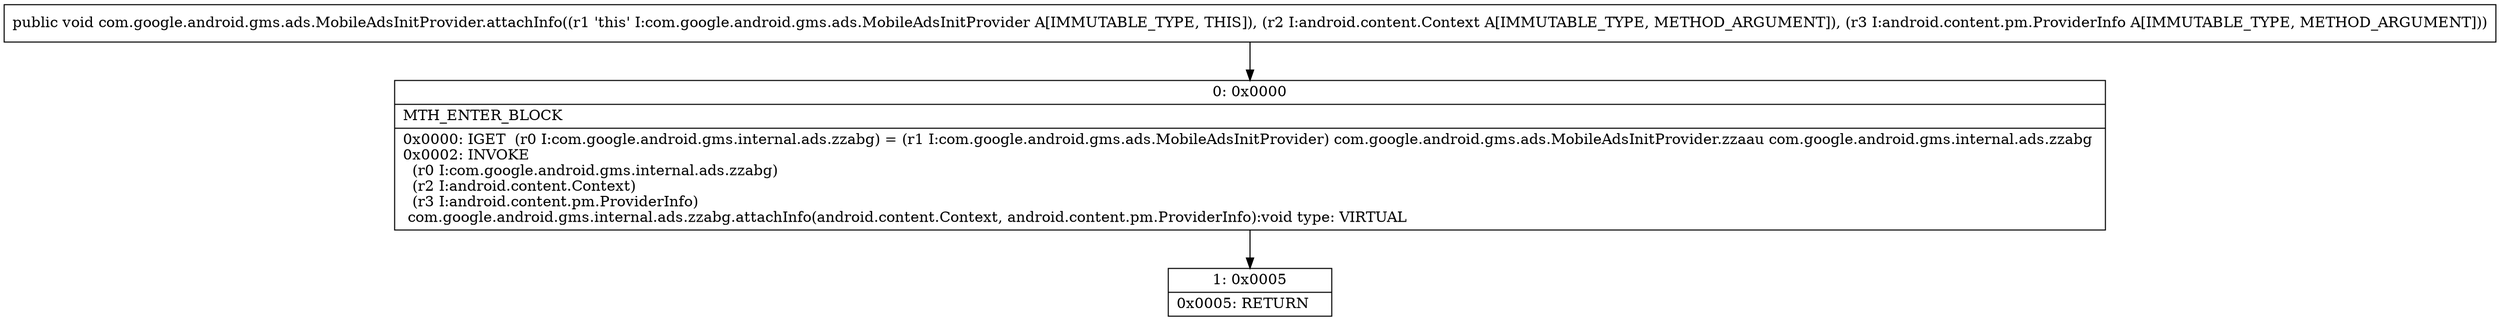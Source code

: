 digraph "CFG forcom.google.android.gms.ads.MobileAdsInitProvider.attachInfo(Landroid\/content\/Context;Landroid\/content\/pm\/ProviderInfo;)V" {
Node_0 [shape=record,label="{0\:\ 0x0000|MTH_ENTER_BLOCK\l|0x0000: IGET  (r0 I:com.google.android.gms.internal.ads.zzabg) = (r1 I:com.google.android.gms.ads.MobileAdsInitProvider) com.google.android.gms.ads.MobileAdsInitProvider.zzaau com.google.android.gms.internal.ads.zzabg \l0x0002: INVOKE  \l  (r0 I:com.google.android.gms.internal.ads.zzabg)\l  (r2 I:android.content.Context)\l  (r3 I:android.content.pm.ProviderInfo)\l com.google.android.gms.internal.ads.zzabg.attachInfo(android.content.Context, android.content.pm.ProviderInfo):void type: VIRTUAL \l}"];
Node_1 [shape=record,label="{1\:\ 0x0005|0x0005: RETURN   \l}"];
MethodNode[shape=record,label="{public void com.google.android.gms.ads.MobileAdsInitProvider.attachInfo((r1 'this' I:com.google.android.gms.ads.MobileAdsInitProvider A[IMMUTABLE_TYPE, THIS]), (r2 I:android.content.Context A[IMMUTABLE_TYPE, METHOD_ARGUMENT]), (r3 I:android.content.pm.ProviderInfo A[IMMUTABLE_TYPE, METHOD_ARGUMENT])) }"];
MethodNode -> Node_0;
Node_0 -> Node_1;
}

